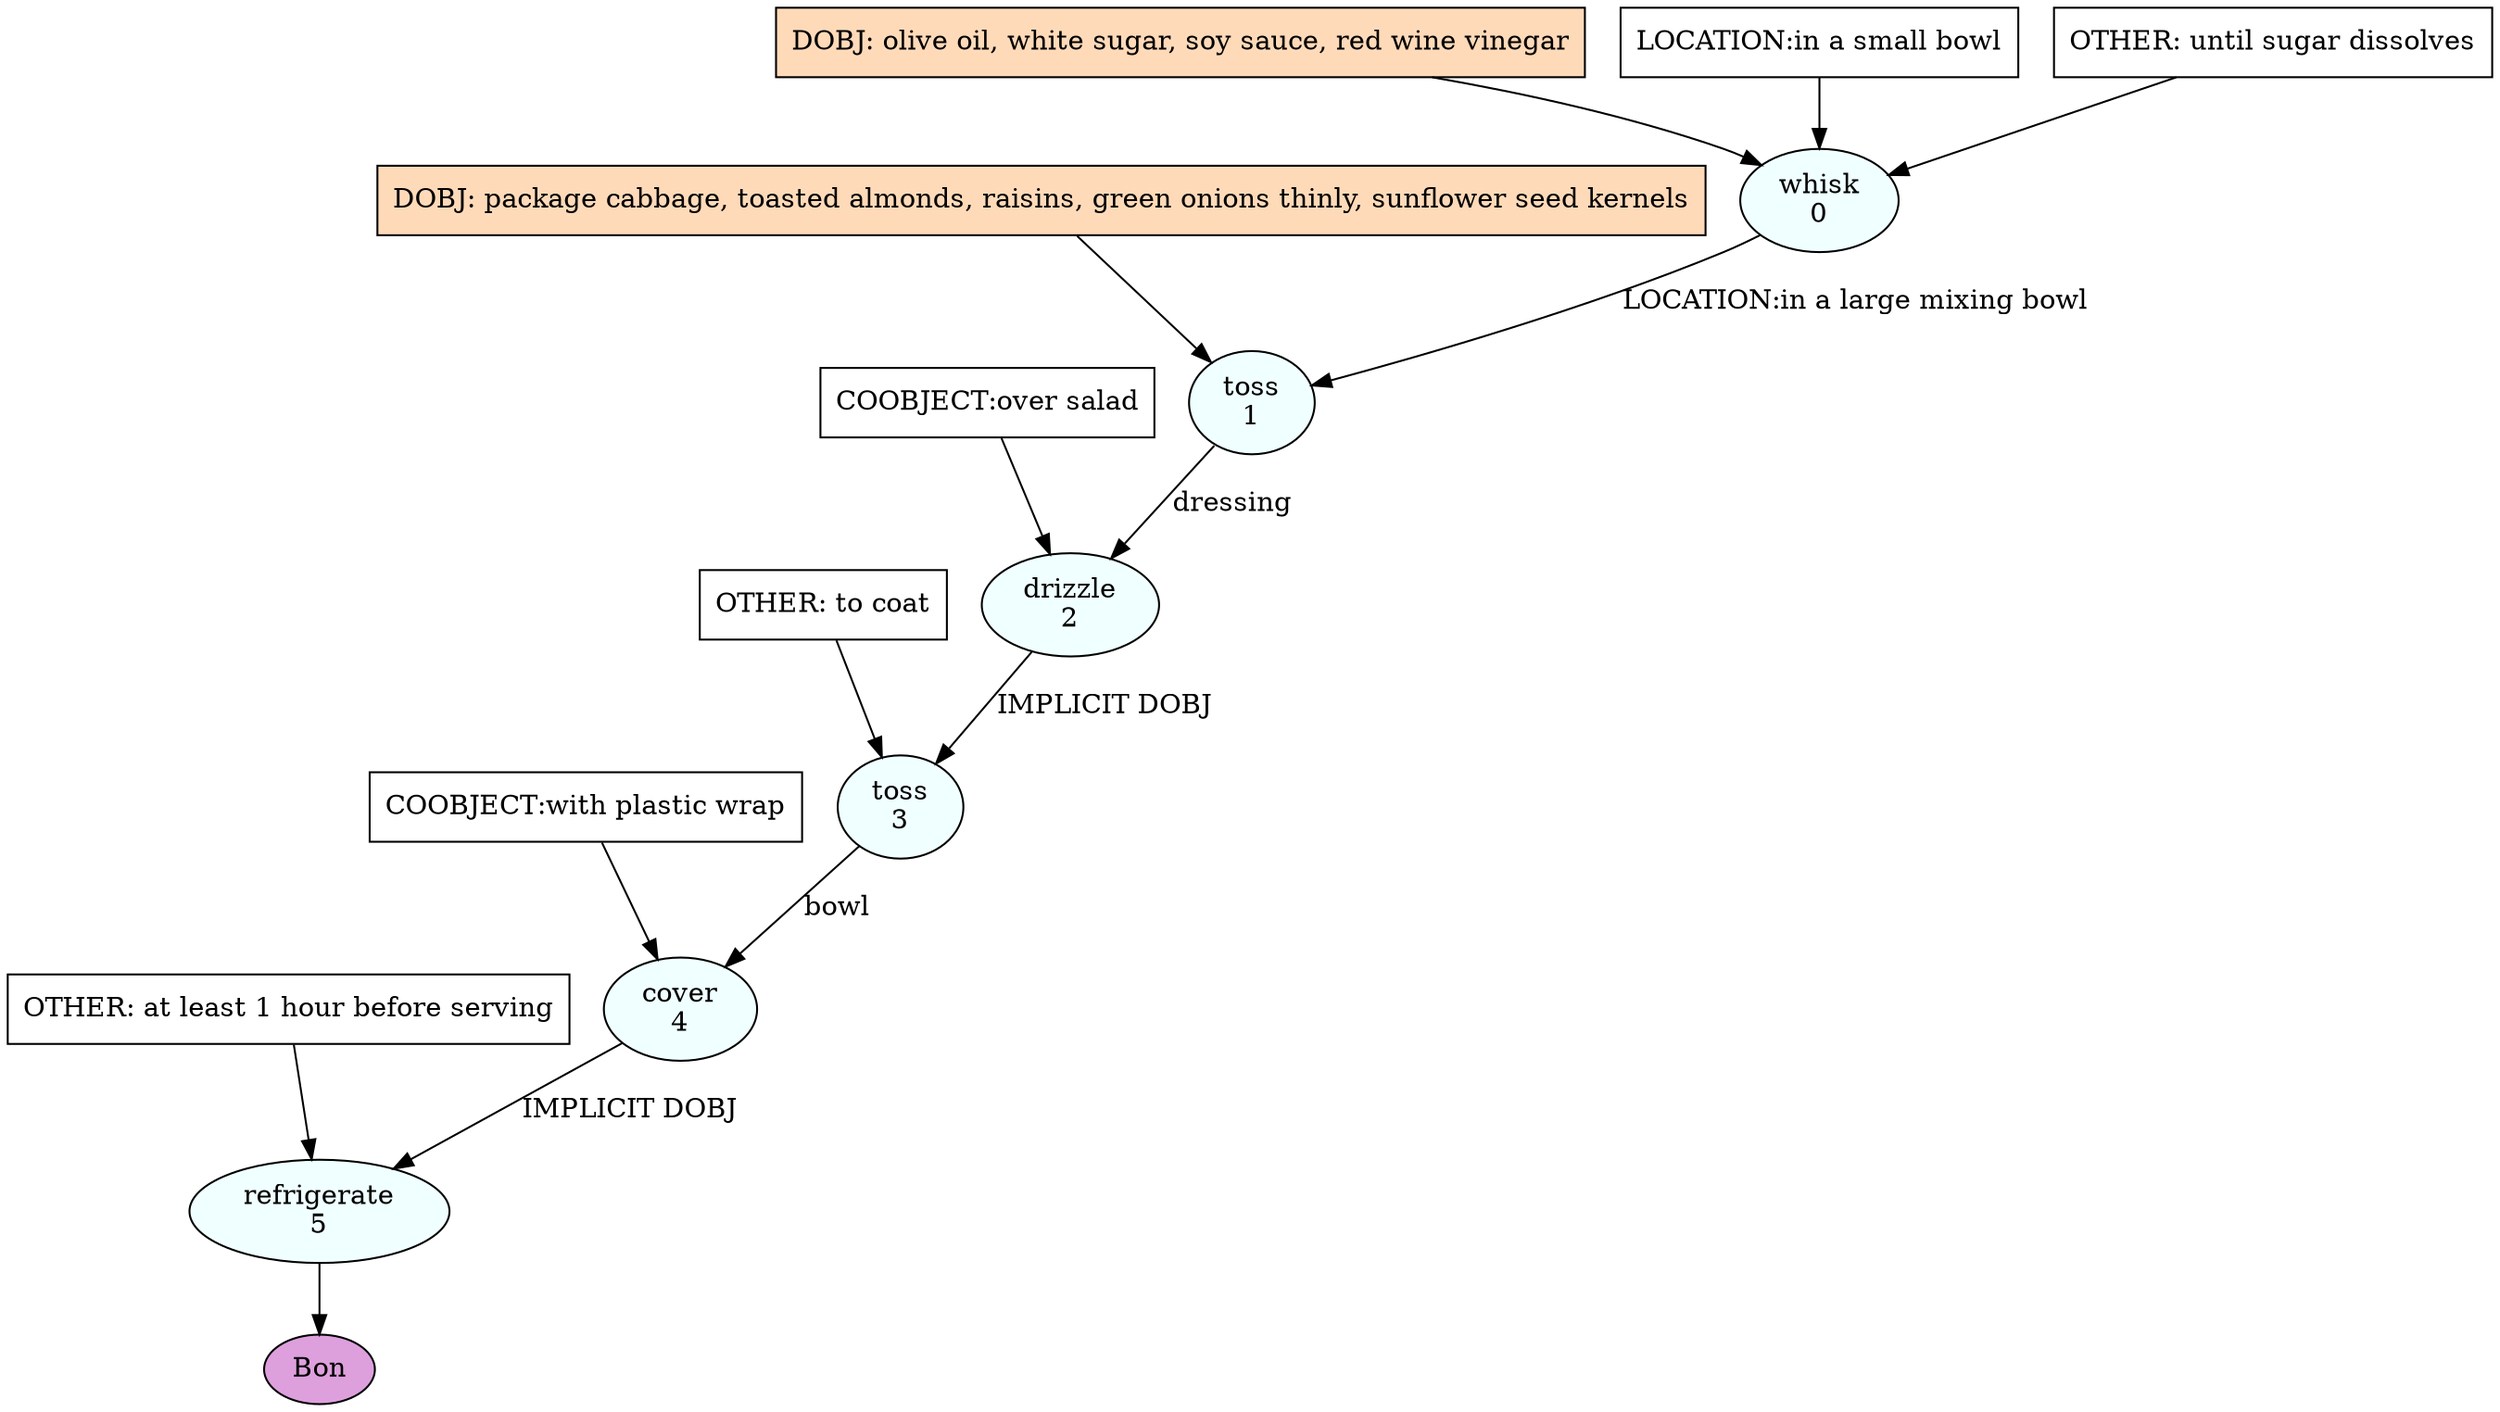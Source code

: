 digraph recipe {
E0[label="whisk
0", shape=oval, style=filled, fillcolor=azure]
E1[label="toss
1", shape=oval, style=filled, fillcolor=azure]
E2[label="drizzle
2", shape=oval, style=filled, fillcolor=azure]
E3[label="toss
3", shape=oval, style=filled, fillcolor=azure]
E4[label="cover
4", shape=oval, style=filled, fillcolor=azure]
E5[label="refrigerate
5", shape=oval, style=filled, fillcolor=azure]
D0[label="DOBJ: olive oil, white sugar, soy sauce, red wine vinegar", shape=box, style=filled, fillcolor=peachpuff]
D0 -> E0
P0_0[label="LOCATION:in a small bowl", shape=box, style=filled, fillcolor=white]
P0_0 -> E0
O0_0[label="OTHER: until sugar dissolves", shape=box, style=filled, fillcolor=white]
O0_0 -> E0
D1_ing[label="DOBJ: package cabbage, toasted almonds, raisins, green onions thinly, sunflower seed kernels", shape=box, style=filled, fillcolor=peachpuff]
D1_ing -> E1
E0 -> E1 [label="LOCATION:in a large mixing bowl"]
E1 -> E2 [label="dressing"]
P2_0_0[label="COOBJECT:over salad", shape=box, style=filled, fillcolor=white]
P2_0_0 -> E2
E2 -> E3 [label="IMPLICIT DOBJ"]
O3_0_0[label="OTHER: to coat", shape=box, style=filled, fillcolor=white]
O3_0_0 -> E3
E3 -> E4 [label="bowl"]
P4_0_0[label="COOBJECT:with plastic wrap", shape=box, style=filled, fillcolor=white]
P4_0_0 -> E4
E4 -> E5 [label="IMPLICIT DOBJ"]
O5_0_0[label="OTHER: at least 1 hour before serving", shape=box, style=filled, fillcolor=white]
O5_0_0 -> E5
EOR[label="Bon", shape=oval, style=filled, fillcolor=plum]
E5 -> EOR
}
